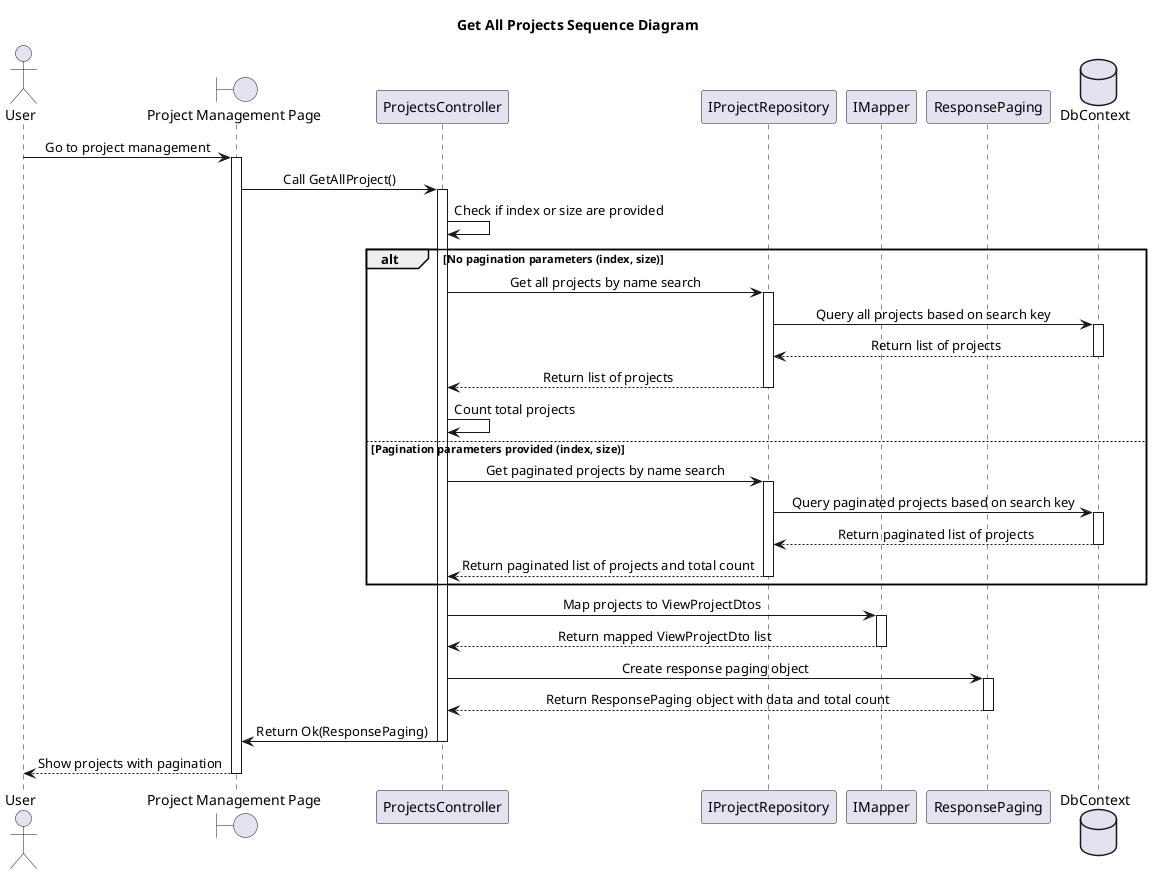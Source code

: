 @startuml
skinparam classAttributeIconSize 0
skinparam SequenceMessageAlignment center
Title Get All Projects Sequence Diagram

actor "User" as U
boundary "Project Management Page" as PPage
participant "ProjectsController" as ProjectsController
participant "IProjectRepository" as IProjectRepo
participant "IMapper" as Mapper
participant "ResponsePaging" as ResponsePaging
database "DbContext" as DbContext


U -> PPage : Go to project management
activate PPage

PPage -> ProjectsController : Call GetAllProject()
activate ProjectsController


    ProjectsController -> ProjectsController : Check if index or size are provided
    alt No pagination parameters (index, size)
        ProjectsController -> IProjectRepo : Get all projects by name search
        activate IProjectRepo
        IProjectRepo -> DbContext : Query all projects based on search key
        activate DbContext
        DbContext --> IProjectRepo : Return list of projects
        deactivate DbContext
        IProjectRepo --> ProjectsController : Return list of projects
        deactivate IProjectRepo
        ProjectsController -> ProjectsController : Count total projects
    else Pagination parameters provided (index, size)
        ProjectsController -> IProjectRepo : Get paginated projects by name search
        activate IProjectRepo
        IProjectRepo -> DbContext : Query paginated projects based on search key
        activate DbContext
        DbContext --> IProjectRepo : Return paginated list of projects
        deactivate DbContext
        IProjectRepo --> ProjectsController : Return paginated list of projects and total count
        deactivate IProjectRepo
    end

    ProjectsController -> Mapper : Map projects to ViewProjectDtos
    activate Mapper
    Mapper --> ProjectsController : Return mapped ViewProjectDto list
    deactivate Mapper

    ProjectsController -> ResponsePaging : Create response paging object
    activate ResponsePaging
    ResponsePaging --> ProjectsController : Return ResponsePaging object with data and total count
    deactivate ResponsePaging
    ProjectsController -> PPage : Return Ok(ResponsePaging)
    deactivate ProjectsController
    PPage --> U : Show projects with pagination
    deactivate PPage



@enduml
